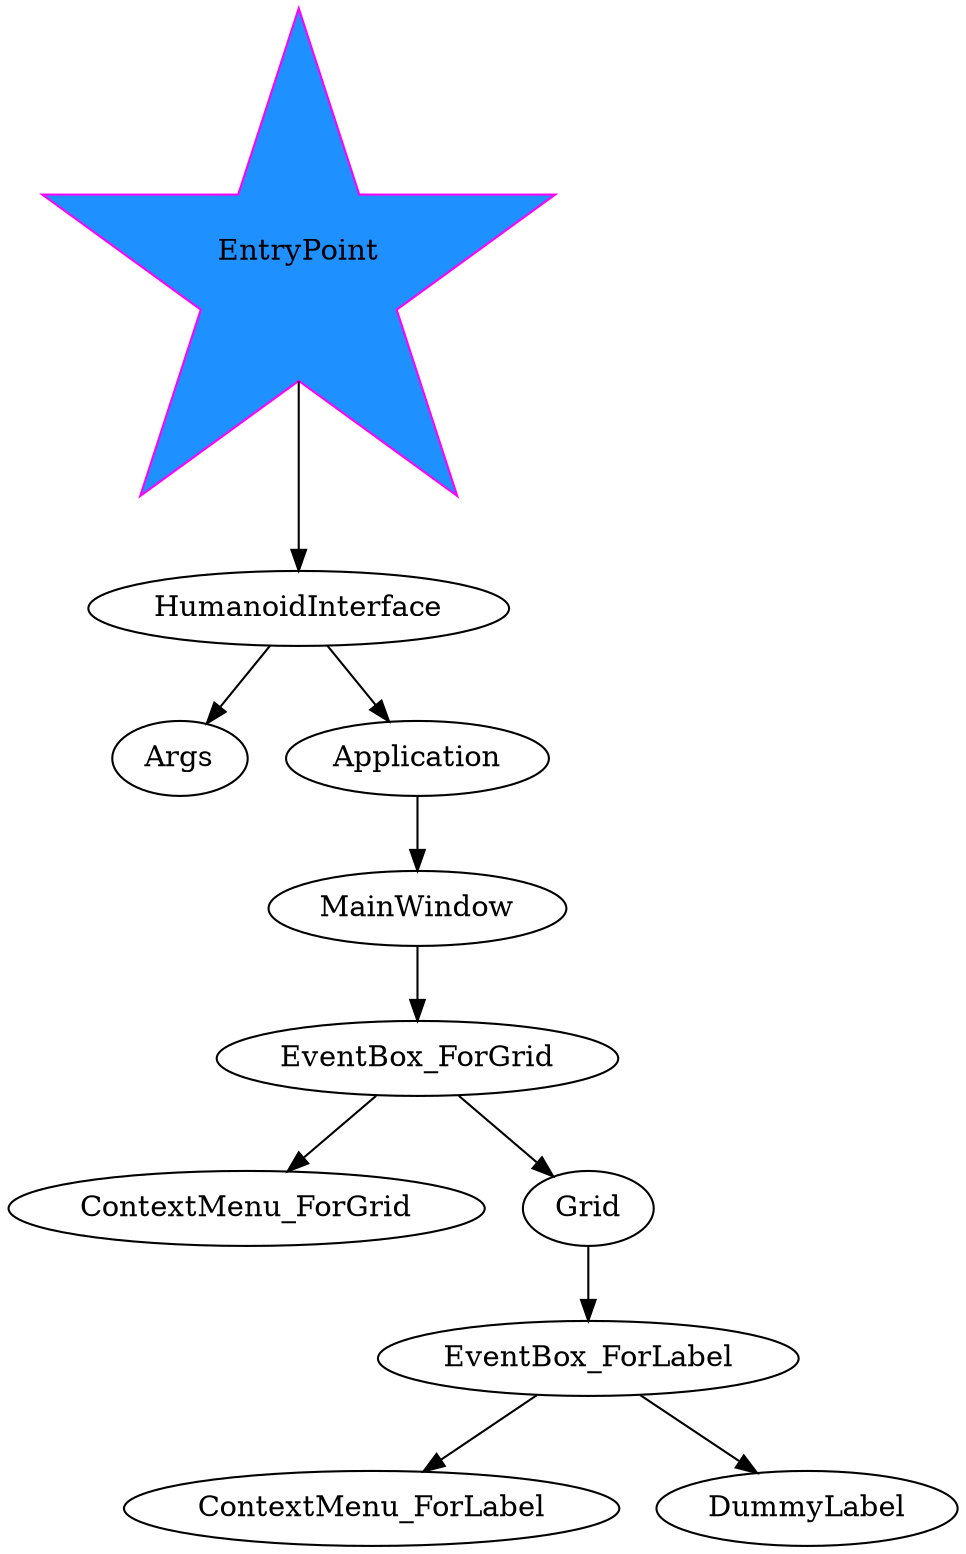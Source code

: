 digraph {

    EntryPoint [
        shape = "star"
        color = "Fuchsia"
        fillcolor = "DodgerBlue"
        style = "filled"
    ]

    EntryPoint -> HumanoidInterface

    HumanoidInterface -> Args
    HumanoidInterface -> Application

    Application -> MainWindow
    
    MainWindow -> EventBox_ForGrid
    
    EventBox_ForGrid -> ContextMenu_ForGrid
    EventBox_ForGrid -> Grid
    
    Grid -> EventBox_ForLabel
    
    EventBox_ForLabel -> ContextMenu_ForLabel
    EventBox_ForLabel -> DummyLabel

}